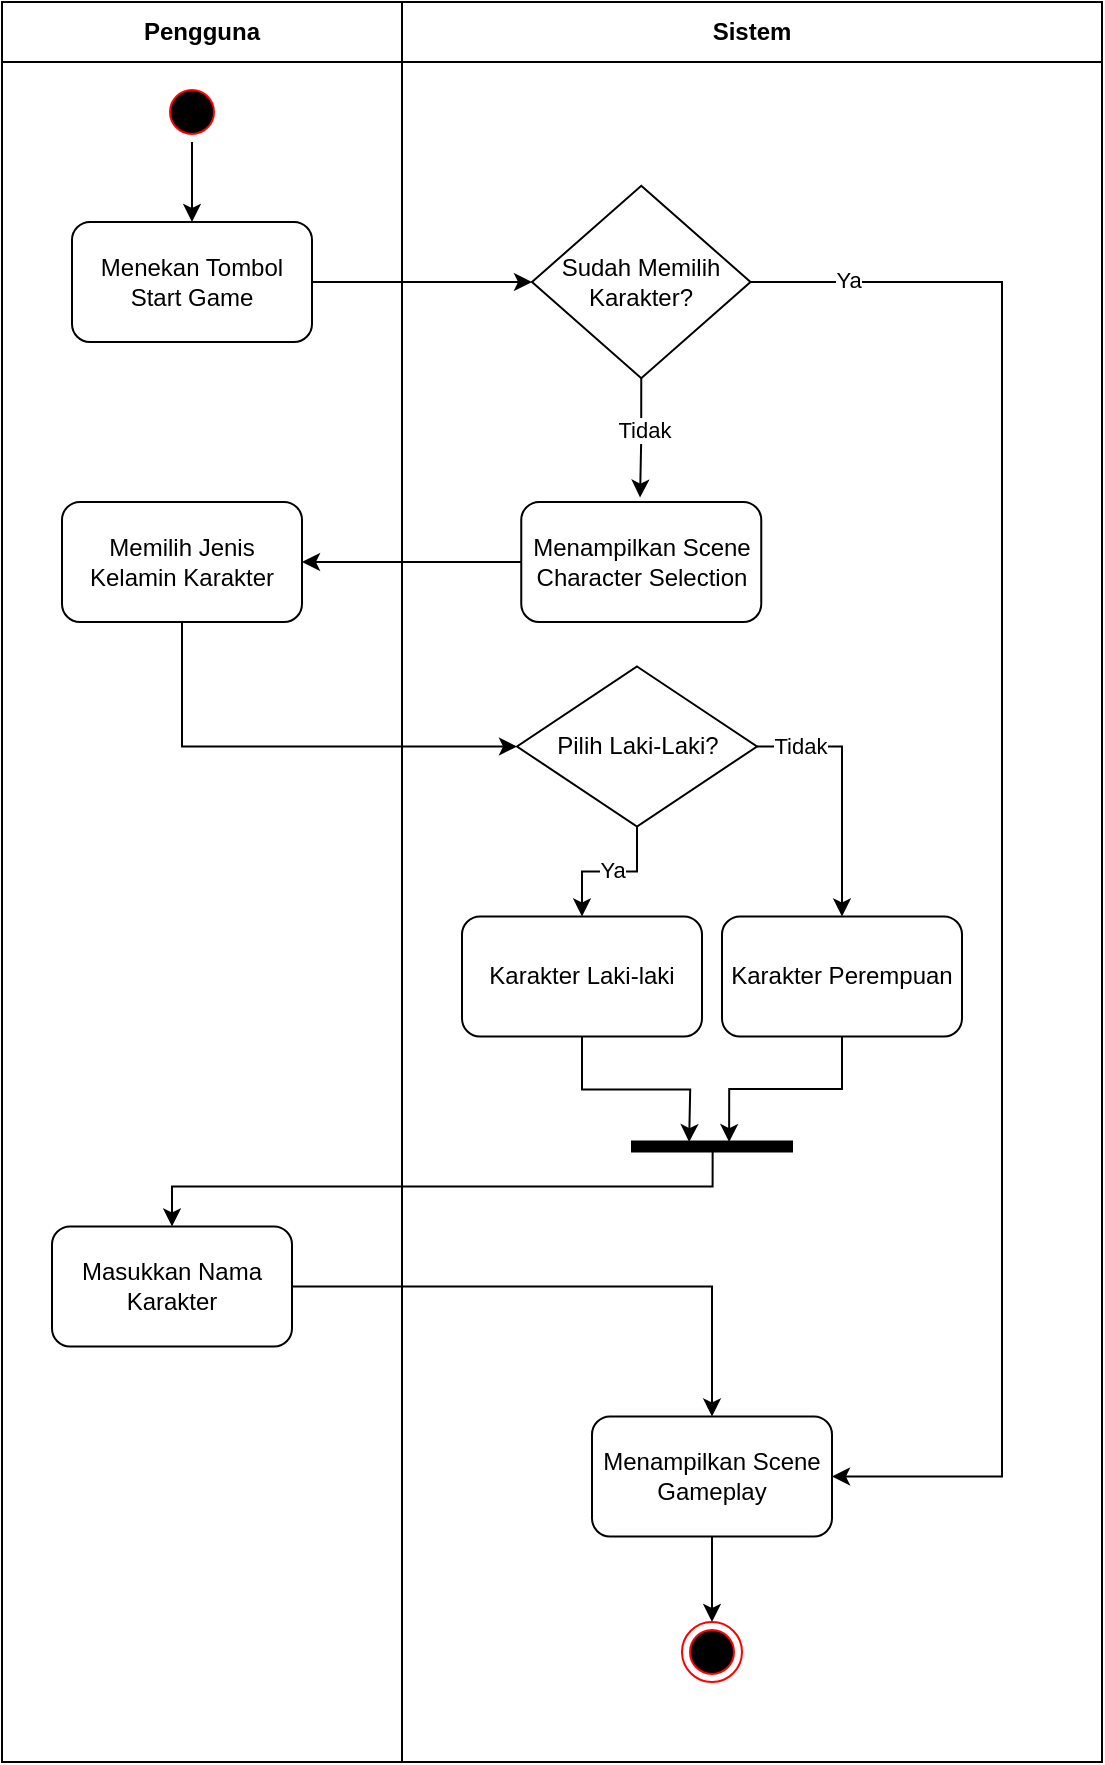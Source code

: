 <mxfile version="24.2.2" type="device">
  <diagram name="Halaman-1" id="AOndqH0SW7Roz-42Ylwh">
    <mxGraphModel dx="733" dy="362" grid="1" gridSize="10" guides="1" tooltips="1" connect="1" arrows="1" fold="1" page="1" pageScale="1" pageWidth="827" pageHeight="1169" math="0" shadow="0">
      <root>
        <mxCell id="0" />
        <mxCell id="1" parent="0" />
        <mxCell id="6zPgrm4AGDM5buIm8YUo-1" value="Pengguna" style="swimlane;whiteSpace=wrap;html=1;startSize=30;" parent="1" vertex="1">
          <mxGeometry x="30" y="20" width="200" height="880" as="geometry" />
        </mxCell>
        <mxCell id="6zPgrm4AGDM5buIm8YUo-2" style="edgeStyle=orthogonalEdgeStyle;rounded=0;orthogonalLoop=1;jettySize=auto;html=1;entryX=0.5;entryY=0;entryDx=0;entryDy=0;" parent="6zPgrm4AGDM5buIm8YUo-1" source="6zPgrm4AGDM5buIm8YUo-3" target="015KkxPmyVoNFCjr6EXJ-2" edge="1">
          <mxGeometry relative="1" as="geometry">
            <mxPoint x="95" y="110" as="targetPoint" />
          </mxGeometry>
        </mxCell>
        <mxCell id="6zPgrm4AGDM5buIm8YUo-3" value="" style="ellipse;html=1;shape=startState;fillColor=#000000;strokeColor=#ff0000;" parent="6zPgrm4AGDM5buIm8YUo-1" vertex="1">
          <mxGeometry x="80" y="40" width="30" height="30" as="geometry" />
        </mxCell>
        <mxCell id="015KkxPmyVoNFCjr6EXJ-2" value="Menekan Tombol Start Game" style="whiteSpace=wrap;html=1;rounded=1;" vertex="1" parent="6zPgrm4AGDM5buIm8YUo-1">
          <mxGeometry x="35" y="110" width="120" height="60" as="geometry" />
        </mxCell>
        <mxCell id="015KkxPmyVoNFCjr6EXJ-3" value="Memilih Jenis Kelamin Karakter" style="whiteSpace=wrap;html=1;rounded=1;" vertex="1" parent="6zPgrm4AGDM5buIm8YUo-1">
          <mxGeometry x="30" y="250" width="120" height="60" as="geometry" />
        </mxCell>
        <mxCell id="6zPgrm4AGDM5buIm8YUo-6" value="Sistem" style="swimlane;whiteSpace=wrap;html=1;startSize=30;" parent="1" vertex="1">
          <mxGeometry x="230" y="20" width="350" height="880" as="geometry" />
        </mxCell>
        <mxCell id="015KkxPmyVoNFCjr6EXJ-5" value="Masukkan Nama Karakter" style="whiteSpace=wrap;html=1;rounded=1;" vertex="1" parent="6zPgrm4AGDM5buIm8YUo-6">
          <mxGeometry x="-175" y="612.25" width="120" height="60" as="geometry" />
        </mxCell>
        <mxCell id="015KkxPmyVoNFCjr6EXJ-7" style="edgeStyle=orthogonalEdgeStyle;rounded=0;orthogonalLoop=1;jettySize=auto;html=1;entryX=1;entryY=0.5;entryDx=0;entryDy=0;exitX=1;exitY=0.5;exitDx=0;exitDy=0;" edge="1" parent="6zPgrm4AGDM5buIm8YUo-6" source="015KkxPmyVoNFCjr6EXJ-9" target="015KkxPmyVoNFCjr6EXJ-11">
          <mxGeometry relative="1" as="geometry">
            <Array as="points">
              <mxPoint x="300" y="140" />
              <mxPoint x="300" y="737" />
            </Array>
          </mxGeometry>
        </mxCell>
        <mxCell id="015KkxPmyVoNFCjr6EXJ-8" value="Ya" style="edgeLabel;html=1;align=center;verticalAlign=middle;resizable=0;points=[];" vertex="1" connectable="0" parent="015KkxPmyVoNFCjr6EXJ-7">
          <mxGeometry x="-0.88" y="1" relative="1" as="geometry">
            <mxPoint as="offset" />
          </mxGeometry>
        </mxCell>
        <mxCell id="015KkxPmyVoNFCjr6EXJ-9" value="Sudah Memilih Karakter?" style="rhombus;whiteSpace=wrap;html=1;" vertex="1" parent="6zPgrm4AGDM5buIm8YUo-6">
          <mxGeometry x="65" y="91.88" width="109.26" height="96.25" as="geometry" />
        </mxCell>
        <mxCell id="015KkxPmyVoNFCjr6EXJ-10" value="Menampilkan Scene Character Selection" style="whiteSpace=wrap;html=1;rounded=1;" vertex="1" parent="6zPgrm4AGDM5buIm8YUo-6">
          <mxGeometry x="59.63" y="250" width="120" height="60" as="geometry" />
        </mxCell>
        <mxCell id="015KkxPmyVoNFCjr6EXJ-35" style="edgeStyle=orthogonalEdgeStyle;rounded=0;orthogonalLoop=1;jettySize=auto;html=1;entryX=0.5;entryY=0;entryDx=0;entryDy=0;" edge="1" parent="6zPgrm4AGDM5buIm8YUo-6" source="015KkxPmyVoNFCjr6EXJ-11" target="015KkxPmyVoNFCjr6EXJ-24">
          <mxGeometry relative="1" as="geometry" />
        </mxCell>
        <mxCell id="015KkxPmyVoNFCjr6EXJ-11" value="Menampilkan Scene Gameplay" style="whiteSpace=wrap;html=1;rounded=1;" vertex="1" parent="6zPgrm4AGDM5buIm8YUo-6">
          <mxGeometry x="95" y="707.25" width="120" height="60" as="geometry" />
        </mxCell>
        <mxCell id="015KkxPmyVoNFCjr6EXJ-12" style="edgeStyle=orthogonalEdgeStyle;rounded=0;orthogonalLoop=1;jettySize=auto;html=1;exitX=0.5;exitY=1;exitDx=0;exitDy=0;entryX=0.495;entryY=-0.037;entryDx=0;entryDy=0;entryPerimeter=0;" edge="1" parent="6zPgrm4AGDM5buIm8YUo-6" source="015KkxPmyVoNFCjr6EXJ-9" target="015KkxPmyVoNFCjr6EXJ-10">
          <mxGeometry relative="1" as="geometry" />
        </mxCell>
        <mxCell id="015KkxPmyVoNFCjr6EXJ-13" value="Tidak" style="edgeLabel;html=1;align=center;verticalAlign=middle;resizable=0;points=[];" vertex="1" connectable="0" parent="015KkxPmyVoNFCjr6EXJ-12">
          <mxGeometry x="-0.14" y="1" relative="1" as="geometry">
            <mxPoint as="offset" />
          </mxGeometry>
        </mxCell>
        <mxCell id="015KkxPmyVoNFCjr6EXJ-14" style="edgeStyle=orthogonalEdgeStyle;rounded=0;orthogonalLoop=1;jettySize=auto;html=1;exitX=0.5;exitY=1;exitDx=0;exitDy=0;entryX=0.5;entryY=0;entryDx=0;entryDy=0;" edge="1" parent="6zPgrm4AGDM5buIm8YUo-6" source="015KkxPmyVoNFCjr6EXJ-18" target="015KkxPmyVoNFCjr6EXJ-19">
          <mxGeometry relative="1" as="geometry" />
        </mxCell>
        <mxCell id="015KkxPmyVoNFCjr6EXJ-15" value="Ya" style="edgeLabel;html=1;align=center;verticalAlign=middle;resizable=0;points=[];" vertex="1" connectable="0" parent="015KkxPmyVoNFCjr6EXJ-14">
          <mxGeometry x="-0.417" y="-1" relative="1" as="geometry">
            <mxPoint x="-12" as="offset" />
          </mxGeometry>
        </mxCell>
        <mxCell id="015KkxPmyVoNFCjr6EXJ-16" style="edgeStyle=orthogonalEdgeStyle;rounded=0;orthogonalLoop=1;jettySize=auto;html=1;exitX=1;exitY=0.5;exitDx=0;exitDy=0;entryX=0.5;entryY=0;entryDx=0;entryDy=0;" edge="1" parent="6zPgrm4AGDM5buIm8YUo-6" source="015KkxPmyVoNFCjr6EXJ-18" target="015KkxPmyVoNFCjr6EXJ-20">
          <mxGeometry relative="1" as="geometry">
            <Array as="points">
              <mxPoint x="220" y="372" />
            </Array>
          </mxGeometry>
        </mxCell>
        <mxCell id="015KkxPmyVoNFCjr6EXJ-17" value="Tidak" style="edgeLabel;html=1;align=center;verticalAlign=middle;resizable=0;points=[];" vertex="1" connectable="0" parent="015KkxPmyVoNFCjr6EXJ-16">
          <mxGeometry x="-0.855" y="3" relative="1" as="geometry">
            <mxPoint x="12" y="2" as="offset" />
          </mxGeometry>
        </mxCell>
        <mxCell id="015KkxPmyVoNFCjr6EXJ-18" value="Pilih Laki-Laki?" style="rhombus;whiteSpace=wrap;html=1;" vertex="1" parent="6zPgrm4AGDM5buIm8YUo-6">
          <mxGeometry x="57.5" y="332.25" width="120" height="80" as="geometry" />
        </mxCell>
        <mxCell id="015KkxPmyVoNFCjr6EXJ-19" value="Karakter Laki-laki" style="whiteSpace=wrap;html=1;rounded=1;" vertex="1" parent="6zPgrm4AGDM5buIm8YUo-6">
          <mxGeometry x="30" y="457.25" width="120" height="60" as="geometry" />
        </mxCell>
        <mxCell id="015KkxPmyVoNFCjr6EXJ-20" value="Karakter Perempuan" style="whiteSpace=wrap;html=1;rounded=1;" vertex="1" parent="6zPgrm4AGDM5buIm8YUo-6">
          <mxGeometry x="160" y="457.25" width="120" height="60" as="geometry" />
        </mxCell>
        <mxCell id="015KkxPmyVoNFCjr6EXJ-21" value="" style="html=1;points=[];perimeter=orthogonalPerimeter;fillColor=strokeColor;rotation=90;" vertex="1" parent="6zPgrm4AGDM5buIm8YUo-6">
          <mxGeometry x="152.5" y="532.25" width="5" height="80" as="geometry" />
        </mxCell>
        <mxCell id="015KkxPmyVoNFCjr6EXJ-22" style="edgeStyle=orthogonalEdgeStyle;rounded=0;orthogonalLoop=1;jettySize=auto;html=1;entryX=0.46;entryY=0.643;entryDx=0;entryDy=0;entryPerimeter=0;exitX=0.5;exitY=1;exitDx=0;exitDy=0;" edge="1" parent="6zPgrm4AGDM5buIm8YUo-6" source="015KkxPmyVoNFCjr6EXJ-19">
          <mxGeometry relative="1" as="geometry">
            <mxPoint x="90" y="522.25" as="sourcePoint" />
            <mxPoint x="143.56" y="570.05" as="targetPoint" />
          </mxGeometry>
        </mxCell>
        <mxCell id="015KkxPmyVoNFCjr6EXJ-23" style="edgeStyle=orthogonalEdgeStyle;rounded=0;orthogonalLoop=1;jettySize=auto;html=1;entryX=0.06;entryY=0.393;entryDx=0;entryDy=0;entryPerimeter=0;" edge="1" parent="6zPgrm4AGDM5buIm8YUo-6" source="015KkxPmyVoNFCjr6EXJ-20" target="015KkxPmyVoNFCjr6EXJ-21">
          <mxGeometry relative="1" as="geometry" />
        </mxCell>
        <mxCell id="015KkxPmyVoNFCjr6EXJ-24" value="" style="ellipse;html=1;shape=endState;fillColor=#000000;strokeColor=#ff0000;" vertex="1" parent="6zPgrm4AGDM5buIm8YUo-6">
          <mxGeometry x="140" y="810" width="30" height="30" as="geometry" />
        </mxCell>
        <mxCell id="015KkxPmyVoNFCjr6EXJ-30" value="" style="edgeStyle=orthogonalEdgeStyle;rounded=0;orthogonalLoop=1;jettySize=auto;html=1;entryX=0.5;entryY=0;entryDx=0;entryDy=0;exitX=0.992;exitY=0.496;exitDx=0;exitDy=0;exitPerimeter=0;" edge="1" parent="6zPgrm4AGDM5buIm8YUo-6" source="015KkxPmyVoNFCjr6EXJ-21" target="015KkxPmyVoNFCjr6EXJ-5">
          <mxGeometry relative="1" as="geometry">
            <mxPoint x="150" y="582.25" as="sourcePoint" />
            <mxPoint x="375" y="717.25" as="targetPoint" />
            <Array as="points">
              <mxPoint x="155" y="592.25" />
              <mxPoint x="-115" y="592.25" />
            </Array>
          </mxGeometry>
        </mxCell>
        <mxCell id="015KkxPmyVoNFCjr6EXJ-31" style="edgeStyle=orthogonalEdgeStyle;rounded=0;orthogonalLoop=1;jettySize=auto;html=1;entryX=0.5;entryY=0;entryDx=0;entryDy=0;" edge="1" parent="6zPgrm4AGDM5buIm8YUo-6" source="015KkxPmyVoNFCjr6EXJ-5" target="015KkxPmyVoNFCjr6EXJ-11">
          <mxGeometry relative="1" as="geometry" />
        </mxCell>
        <mxCell id="015KkxPmyVoNFCjr6EXJ-26" value="" style="edgeStyle=orthogonalEdgeStyle;rounded=0;orthogonalLoop=1;jettySize=auto;html=1;exitX=1;exitY=0.5;exitDx=0;exitDy=0;entryX=0;entryY=0.5;entryDx=0;entryDy=0;" edge="1" parent="1" source="015KkxPmyVoNFCjr6EXJ-2" target="015KkxPmyVoNFCjr6EXJ-9">
          <mxGeometry relative="1" as="geometry">
            <mxPoint x="175" y="182.279" as="sourcePoint" />
            <mxPoint x="260" y="192.25" as="targetPoint" />
          </mxGeometry>
        </mxCell>
        <mxCell id="015KkxPmyVoNFCjr6EXJ-27" style="edgeStyle=orthogonalEdgeStyle;rounded=0;orthogonalLoop=1;jettySize=auto;html=1;" edge="1" parent="1" source="015KkxPmyVoNFCjr6EXJ-10" target="015KkxPmyVoNFCjr6EXJ-3">
          <mxGeometry relative="1" as="geometry" />
        </mxCell>
        <mxCell id="015KkxPmyVoNFCjr6EXJ-28" style="edgeStyle=orthogonalEdgeStyle;rounded=0;orthogonalLoop=1;jettySize=auto;html=1;exitX=0.5;exitY=1;exitDx=0;exitDy=0;entryX=0;entryY=0.5;entryDx=0;entryDy=0;" edge="1" parent="1" source="015KkxPmyVoNFCjr6EXJ-3" target="015KkxPmyVoNFCjr6EXJ-18">
          <mxGeometry relative="1" as="geometry" />
        </mxCell>
      </root>
    </mxGraphModel>
  </diagram>
</mxfile>
